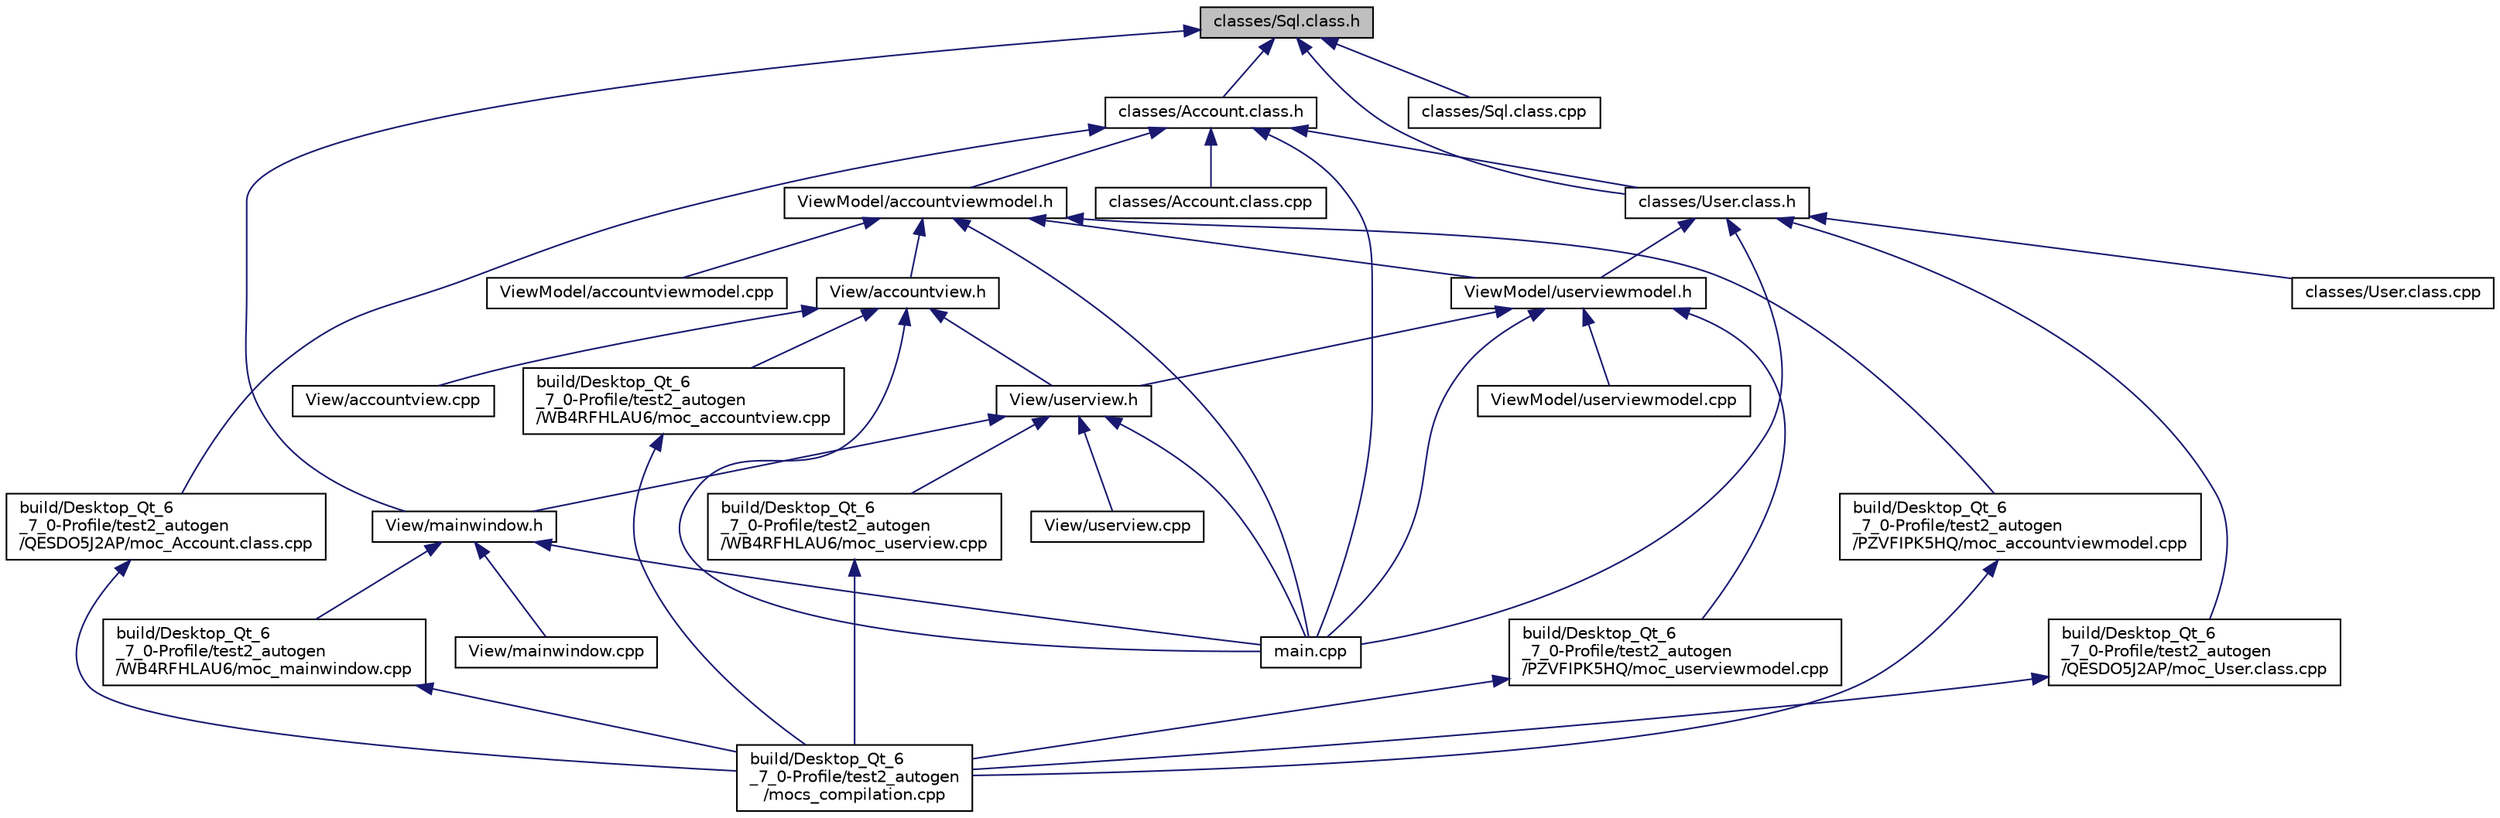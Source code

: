 digraph "classes/Sql.class.h"
{
 // LATEX_PDF_SIZE
  edge [fontname="Helvetica",fontsize="10",labelfontname="Helvetica",labelfontsize="10"];
  node [fontname="Helvetica",fontsize="10",shape=record];
  Node1 [label="classes/Sql.class.h",height=0.2,width=0.4,color="black", fillcolor="grey75", style="filled", fontcolor="black",tooltip=" "];
  Node1 -> Node2 [dir="back",color="midnightblue",fontsize="10",style="solid"];
  Node2 [label="classes/Account.class.h",height=0.2,width=0.4,color="black", fillcolor="white", style="filled",URL="$Account_8class_8h.html",tooltip=" "];
  Node2 -> Node3 [dir="back",color="midnightblue",fontsize="10",style="solid"];
  Node3 [label="build/Desktop_Qt_6\l_7_0-Profile/test2_autogen\l/QESDO5J2AP/moc_Account.class.cpp",height=0.2,width=0.4,color="black", fillcolor="white", style="filled",URL="$moc__Account_8class_8cpp.html",tooltip=" "];
  Node3 -> Node4 [dir="back",color="midnightblue",fontsize="10",style="solid"];
  Node4 [label="build/Desktop_Qt_6\l_7_0-Profile/test2_autogen\l/mocs_compilation.cpp",height=0.2,width=0.4,color="black", fillcolor="white", style="filled",URL="$mocs__compilation_8cpp.html",tooltip=" "];
  Node2 -> Node5 [dir="back",color="midnightblue",fontsize="10",style="solid"];
  Node5 [label="classes/Account.class.cpp",height=0.2,width=0.4,color="black", fillcolor="white", style="filled",URL="$Account_8class_8cpp.html",tooltip=" "];
  Node2 -> Node6 [dir="back",color="midnightblue",fontsize="10",style="solid"];
  Node6 [label="classes/User.class.h",height=0.2,width=0.4,color="black", fillcolor="white", style="filled",URL="$User_8class_8h.html",tooltip=" "];
  Node6 -> Node7 [dir="back",color="midnightblue",fontsize="10",style="solid"];
  Node7 [label="build/Desktop_Qt_6\l_7_0-Profile/test2_autogen\l/QESDO5J2AP/moc_User.class.cpp",height=0.2,width=0.4,color="black", fillcolor="white", style="filled",URL="$moc__User_8class_8cpp.html",tooltip=" "];
  Node7 -> Node4 [dir="back",color="midnightblue",fontsize="10",style="solid"];
  Node6 -> Node8 [dir="back",color="midnightblue",fontsize="10",style="solid"];
  Node8 [label="classes/User.class.cpp",height=0.2,width=0.4,color="black", fillcolor="white", style="filled",URL="$User_8class_8cpp.html",tooltip=" "];
  Node6 -> Node9 [dir="back",color="midnightblue",fontsize="10",style="solid"];
  Node9 [label="main.cpp",height=0.2,width=0.4,color="black", fillcolor="white", style="filled",URL="$main_8cpp.html",tooltip=" "];
  Node6 -> Node10 [dir="back",color="midnightblue",fontsize="10",style="solid"];
  Node10 [label="ViewModel/userviewmodel.h",height=0.2,width=0.4,color="black", fillcolor="white", style="filled",URL="$userviewmodel_8h.html",tooltip=" "];
  Node10 -> Node11 [dir="back",color="midnightblue",fontsize="10",style="solid"];
  Node11 [label="build/Desktop_Qt_6\l_7_0-Profile/test2_autogen\l/PZVFIPK5HQ/moc_userviewmodel.cpp",height=0.2,width=0.4,color="black", fillcolor="white", style="filled",URL="$moc__userviewmodel_8cpp.html",tooltip=" "];
  Node11 -> Node4 [dir="back",color="midnightblue",fontsize="10",style="solid"];
  Node10 -> Node9 [dir="back",color="midnightblue",fontsize="10",style="solid"];
  Node10 -> Node12 [dir="back",color="midnightblue",fontsize="10",style="solid"];
  Node12 [label="View/userview.h",height=0.2,width=0.4,color="black", fillcolor="white", style="filled",URL="$userview_8h.html",tooltip=" "];
  Node12 -> Node13 [dir="back",color="midnightblue",fontsize="10",style="solid"];
  Node13 [label="build/Desktop_Qt_6\l_7_0-Profile/test2_autogen\l/WB4RFHLAU6/moc_userview.cpp",height=0.2,width=0.4,color="black", fillcolor="white", style="filled",URL="$moc__userview_8cpp.html",tooltip=" "];
  Node13 -> Node4 [dir="back",color="midnightblue",fontsize="10",style="solid"];
  Node12 -> Node9 [dir="back",color="midnightblue",fontsize="10",style="solid"];
  Node12 -> Node14 [dir="back",color="midnightblue",fontsize="10",style="solid"];
  Node14 [label="View/mainwindow.h",height=0.2,width=0.4,color="black", fillcolor="white", style="filled",URL="$mainwindow_8h.html",tooltip=" "];
  Node14 -> Node15 [dir="back",color="midnightblue",fontsize="10",style="solid"];
  Node15 [label="build/Desktop_Qt_6\l_7_0-Profile/test2_autogen\l/WB4RFHLAU6/moc_mainwindow.cpp",height=0.2,width=0.4,color="black", fillcolor="white", style="filled",URL="$moc__mainwindow_8cpp.html",tooltip=" "];
  Node15 -> Node4 [dir="back",color="midnightblue",fontsize="10",style="solid"];
  Node14 -> Node9 [dir="back",color="midnightblue",fontsize="10",style="solid"];
  Node14 -> Node16 [dir="back",color="midnightblue",fontsize="10",style="solid"];
  Node16 [label="View/mainwindow.cpp",height=0.2,width=0.4,color="black", fillcolor="white", style="filled",URL="$mainwindow_8cpp.html",tooltip=" "];
  Node12 -> Node17 [dir="back",color="midnightblue",fontsize="10",style="solid"];
  Node17 [label="View/userview.cpp",height=0.2,width=0.4,color="black", fillcolor="white", style="filled",URL="$userview_8cpp.html",tooltip=" "];
  Node10 -> Node18 [dir="back",color="midnightblue",fontsize="10",style="solid"];
  Node18 [label="ViewModel/userviewmodel.cpp",height=0.2,width=0.4,color="black", fillcolor="white", style="filled",URL="$userviewmodel_8cpp.html",tooltip=" "];
  Node2 -> Node9 [dir="back",color="midnightblue",fontsize="10",style="solid"];
  Node2 -> Node19 [dir="back",color="midnightblue",fontsize="10",style="solid"];
  Node19 [label="ViewModel/accountviewmodel.h",height=0.2,width=0.4,color="black", fillcolor="white", style="filled",URL="$accountviewmodel_8h.html",tooltip=" "];
  Node19 -> Node20 [dir="back",color="midnightblue",fontsize="10",style="solid"];
  Node20 [label="build/Desktop_Qt_6\l_7_0-Profile/test2_autogen\l/PZVFIPK5HQ/moc_accountviewmodel.cpp",height=0.2,width=0.4,color="black", fillcolor="white", style="filled",URL="$moc__accountviewmodel_8cpp.html",tooltip=" "];
  Node20 -> Node4 [dir="back",color="midnightblue",fontsize="10",style="solid"];
  Node19 -> Node9 [dir="back",color="midnightblue",fontsize="10",style="solid"];
  Node19 -> Node21 [dir="back",color="midnightblue",fontsize="10",style="solid"];
  Node21 [label="View/accountview.h",height=0.2,width=0.4,color="black", fillcolor="white", style="filled",URL="$accountview_8h.html",tooltip=" "];
  Node21 -> Node22 [dir="back",color="midnightblue",fontsize="10",style="solid"];
  Node22 [label="build/Desktop_Qt_6\l_7_0-Profile/test2_autogen\l/WB4RFHLAU6/moc_accountview.cpp",height=0.2,width=0.4,color="black", fillcolor="white", style="filled",URL="$moc__accountview_8cpp.html",tooltip=" "];
  Node22 -> Node4 [dir="back",color="midnightblue",fontsize="10",style="solid"];
  Node21 -> Node9 [dir="back",color="midnightblue",fontsize="10",style="solid"];
  Node21 -> Node23 [dir="back",color="midnightblue",fontsize="10",style="solid"];
  Node23 [label="View/accountview.cpp",height=0.2,width=0.4,color="black", fillcolor="white", style="filled",URL="$accountview_8cpp.html",tooltip=" "];
  Node21 -> Node12 [dir="back",color="midnightblue",fontsize="10",style="solid"];
  Node19 -> Node24 [dir="back",color="midnightblue",fontsize="10",style="solid"];
  Node24 [label="ViewModel/accountviewmodel.cpp",height=0.2,width=0.4,color="black", fillcolor="white", style="filled",URL="$accountviewmodel_8cpp.html",tooltip=" "];
  Node19 -> Node10 [dir="back",color="midnightblue",fontsize="10",style="solid"];
  Node1 -> Node25 [dir="back",color="midnightblue",fontsize="10",style="solid"];
  Node25 [label="classes/Sql.class.cpp",height=0.2,width=0.4,color="black", fillcolor="white", style="filled",URL="$Sql_8class_8cpp.html",tooltip=" "];
  Node1 -> Node6 [dir="back",color="midnightblue",fontsize="10",style="solid"];
  Node1 -> Node14 [dir="back",color="midnightblue",fontsize="10",style="solid"];
}
